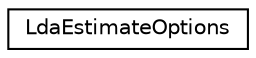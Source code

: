digraph "Graphical Class Hierarchy"
{
  edge [fontname="Helvetica",fontsize="10",labelfontname="Helvetica",labelfontsize="10"];
  node [fontname="Helvetica",fontsize="10",shape=record];
  rankdir="LR";
  Node0 [label="LdaEstimateOptions",height=0.2,width=0.4,color="black", fillcolor="white", style="filled",URL="$structkaldi_1_1LdaEstimateOptions.html"];
}
